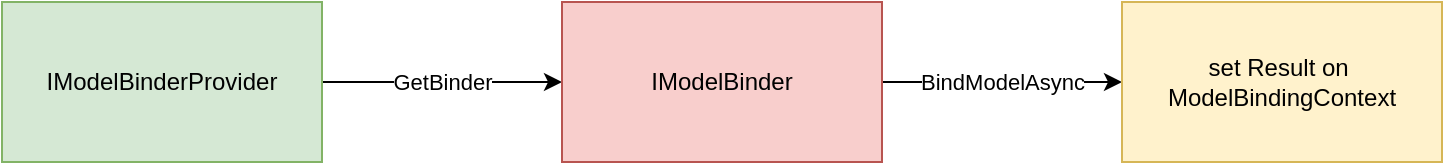 <mxfile version="14.4.3" type="device"><diagram id="nT7LVtJ0Eg4idNJ4wuzp" name="Page-1"><mxGraphModel dx="1178" dy="681" grid="1" gridSize="10" guides="1" tooltips="1" connect="1" arrows="1" fold="1" page="1" pageScale="1" pageWidth="850" pageHeight="1100" math="0" shadow="0"><root><mxCell id="0"/><mxCell id="1" parent="0"/><mxCell id="VWCwMJ9YFP5KTknUHusM-3" style="edgeStyle=orthogonalEdgeStyle;rounded=0;orthogonalLoop=1;jettySize=auto;html=1;" edge="1" parent="1" source="VWCwMJ9YFP5KTknUHusM-1" target="VWCwMJ9YFP5KTknUHusM-2"><mxGeometry relative="1" as="geometry"/></mxCell><mxCell id="VWCwMJ9YFP5KTknUHusM-4" value="GetBinder" style="edgeLabel;html=1;align=center;verticalAlign=middle;resizable=0;points=[];" vertex="1" connectable="0" parent="VWCwMJ9YFP5KTknUHusM-3"><mxGeometry x="-0.355" relative="1" as="geometry"><mxPoint x="21.38" as="offset"/></mxGeometry></mxCell><mxCell id="VWCwMJ9YFP5KTknUHusM-1" value="IModelBinderProvider" style="rounded=0;whiteSpace=wrap;html=1;fillColor=#d5e8d4;strokeColor=#82b366;" vertex="1" parent="1"><mxGeometry x="40" y="160" width="160" height="80" as="geometry"/></mxCell><mxCell id="VWCwMJ9YFP5KTknUHusM-6" value="" style="edgeStyle=orthogonalEdgeStyle;rounded=0;orthogonalLoop=1;jettySize=auto;html=1;" edge="1" parent="1" source="VWCwMJ9YFP5KTknUHusM-2" target="VWCwMJ9YFP5KTknUHusM-5"><mxGeometry relative="1" as="geometry"/></mxCell><mxCell id="VWCwMJ9YFP5KTknUHusM-7" value="BindModelAsync" style="edgeLabel;html=1;align=center;verticalAlign=middle;resizable=0;points=[];" vertex="1" connectable="0" parent="VWCwMJ9YFP5KTknUHusM-6"><mxGeometry x="-0.233" y="-2" relative="1" as="geometry"><mxPoint x="13.71" y="-2" as="offset"/></mxGeometry></mxCell><mxCell id="VWCwMJ9YFP5KTknUHusM-2" value="IModelBinder" style="rounded=0;whiteSpace=wrap;html=1;fillColor=#f8cecc;strokeColor=#b85450;" vertex="1" parent="1"><mxGeometry x="320" y="160" width="160" height="80" as="geometry"/></mxCell><mxCell id="VWCwMJ9YFP5KTknUHusM-5" value="set Result on&amp;nbsp;&lt;br&gt;ModelBindingContext" style="rounded=0;whiteSpace=wrap;html=1;fillColor=#fff2cc;strokeColor=#d6b656;" vertex="1" parent="1"><mxGeometry x="600" y="160" width="160" height="80" as="geometry"/></mxCell></root></mxGraphModel></diagram></mxfile>